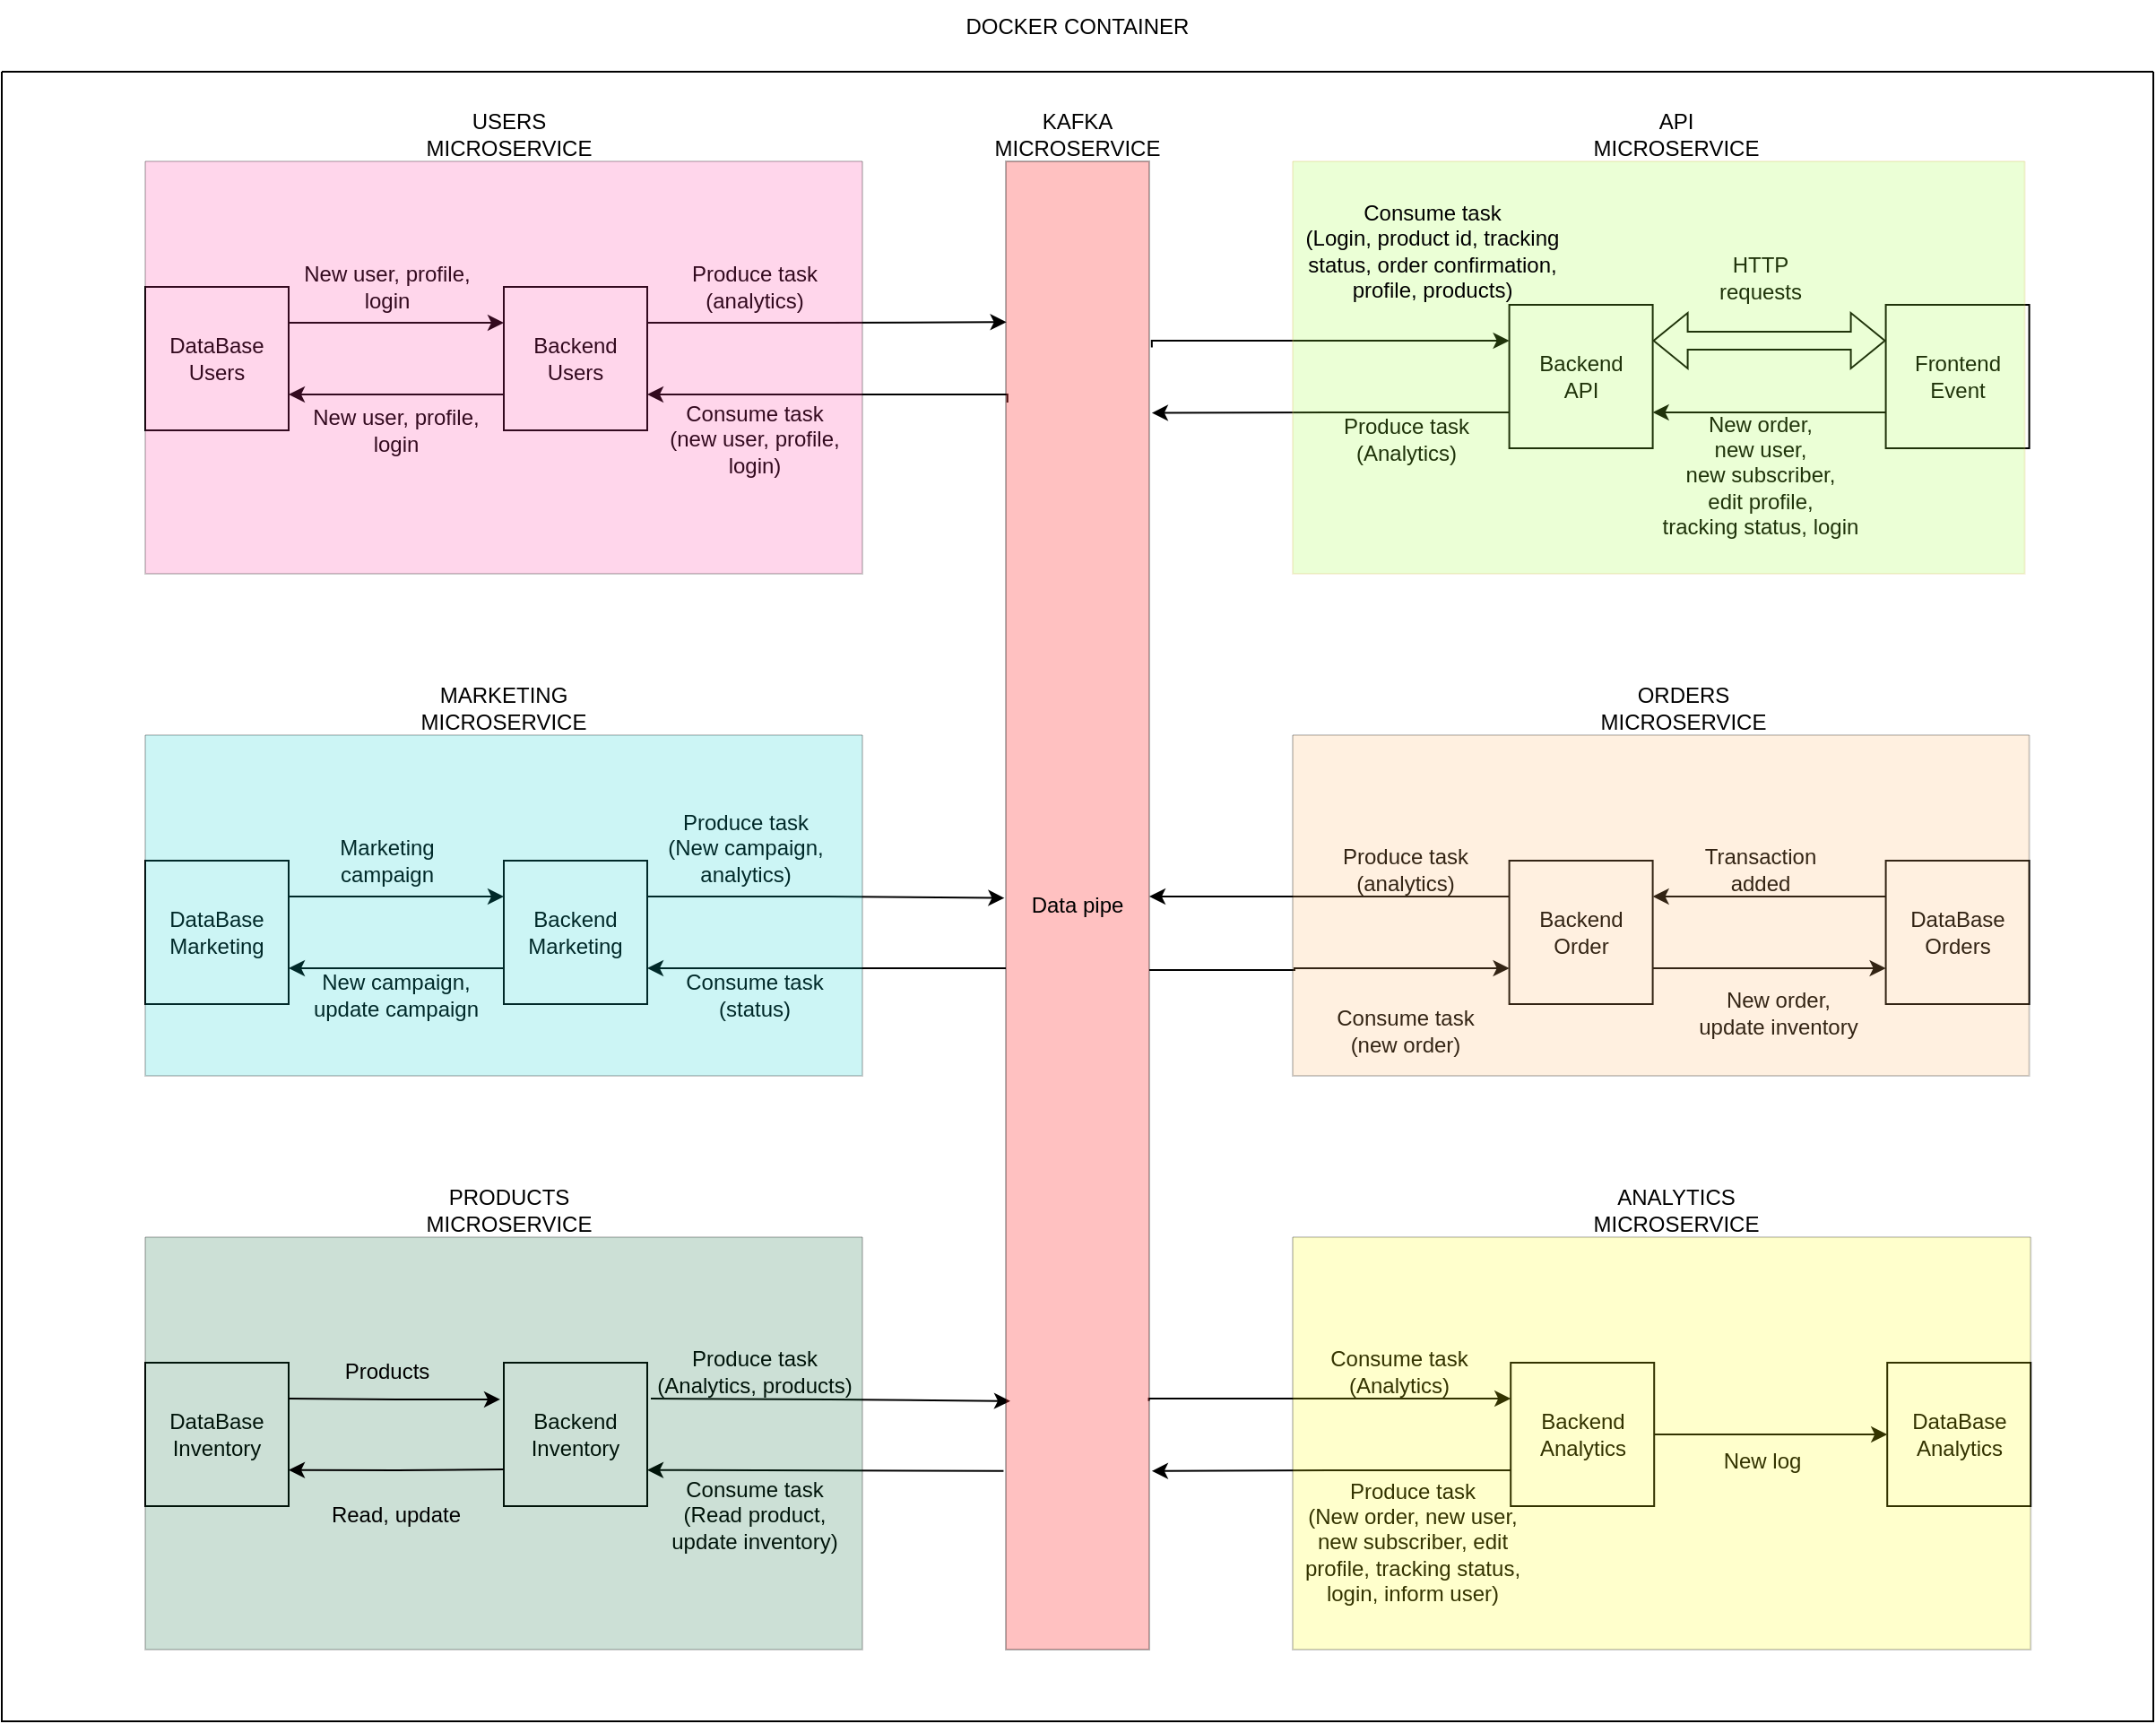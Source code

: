 <mxfile version="22.1.7" type="device">
  <diagram name="Page-1" id="HIv2RbXX2wUQeGfraSKq">
    <mxGraphModel dx="1850" dy="539" grid="1" gridSize="10" guides="1" tooltips="1" connect="1" arrows="1" fold="1" page="1" pageScale="1" pageWidth="850" pageHeight="1100" math="0" shadow="0">
      <root>
        <mxCell id="0" />
        <mxCell id="1" parent="0" />
        <mxCell id="87kDc83F3q97JKyXB-DU-6" style="edgeStyle=orthogonalEdgeStyle;rounded=0;orthogonalLoop=1;jettySize=auto;html=1;exitX=0;exitY=0.75;exitDx=0;exitDy=0;entryX=1;entryY=0.75;entryDx=0;entryDy=0;" parent="1" source="LRiBhbT0EeIUl40xavuv-1" target="LRiBhbT0EeIUl40xavuv-2" edge="1">
          <mxGeometry relative="1" as="geometry" />
        </mxCell>
        <mxCell id="LRiBhbT0EeIUl40xavuv-1" value="&lt;div&gt;Frontend&lt;/div&gt;&lt;div&gt;Event&lt;br&gt;&lt;/div&gt;" style="whiteSpace=wrap;html=1;aspect=fixed;" parent="1" vertex="1">
          <mxGeometry x="930.8" y="290" width="80" height="80" as="geometry" />
        </mxCell>
        <mxCell id="87kDc83F3q97JKyXB-DU-7" style="edgeStyle=orthogonalEdgeStyle;rounded=0;orthogonalLoop=1;jettySize=auto;html=1;exitX=0;exitY=0.75;exitDx=0;exitDy=0;entryX=0.169;entryY=-0.018;entryDx=0;entryDy=0;entryPerimeter=0;" parent="1" source="LRiBhbT0EeIUl40xavuv-2" edge="1" target="LRiBhbT0EeIUl40xavuv-4">
          <mxGeometry relative="1" as="geometry">
            <mxPoint x="600.8" y="351" as="targetPoint" />
            <Array as="points" />
          </mxGeometry>
        </mxCell>
        <mxCell id="LRiBhbT0EeIUl40xavuv-2" value="&lt;div&gt;Backend&lt;/div&gt;&lt;div&gt;API&lt;br&gt;&lt;/div&gt;" style="whiteSpace=wrap;html=1;aspect=fixed;" parent="1" vertex="1">
          <mxGeometry x="720.8" y="290" width="80" height="80" as="geometry" />
        </mxCell>
        <mxCell id="LRiBhbT0EeIUl40xavuv-59" style="edgeStyle=orthogonalEdgeStyle;rounded=0;orthogonalLoop=1;jettySize=auto;html=1;entryX=0;entryY=0.25;entryDx=0;entryDy=0;exitX=0.833;exitY=0.003;exitDx=0;exitDy=0;exitPerimeter=0;" parent="1" source="LRiBhbT0EeIUl40xavuv-4" target="LRiBhbT0EeIUl40xavuv-55" edge="1">
          <mxGeometry relative="1" as="geometry">
            <Array as="points">
              <mxPoint x="520" y="900" />
            </Array>
            <mxPoint x="600.0" y="900.64" as="sourcePoint" />
          </mxGeometry>
        </mxCell>
        <mxCell id="87kDc83F3q97JKyXB-DU-3" style="edgeStyle=orthogonalEdgeStyle;rounded=0;orthogonalLoop=1;jettySize=auto;html=1;exitX=0.162;exitY=0.989;exitDx=0;exitDy=0;exitPerimeter=0;" parent="1" edge="1" source="LRiBhbT0EeIUl40xavuv-4">
          <mxGeometry relative="1" as="geometry">
            <Array as="points">
              <mxPoint x="441" y="340" />
            </Array>
            <mxPoint x="358" y="340" as="sourcePoint" />
            <mxPoint x="240" y="340" as="targetPoint" />
          </mxGeometry>
        </mxCell>
        <mxCell id="87kDc83F3q97JKyXB-DU-8" style="edgeStyle=orthogonalEdgeStyle;rounded=0;orthogonalLoop=1;jettySize=auto;html=1;exitX=0.125;exitY=-0.018;exitDx=0;exitDy=0;entryX=0;entryY=0.25;entryDx=0;entryDy=0;exitPerimeter=0;" parent="1" source="LRiBhbT0EeIUl40xavuv-4" target="LRiBhbT0EeIUl40xavuv-2" edge="1">
          <mxGeometry relative="1" as="geometry">
            <Array as="points">
              <mxPoint x="521" y="310" />
            </Array>
          </mxGeometry>
        </mxCell>
        <mxCell id="87kDc83F3q97JKyXB-DU-10" style="edgeStyle=orthogonalEdgeStyle;rounded=0;orthogonalLoop=1;jettySize=auto;html=1;entryX=0;entryY=0.75;entryDx=0;entryDy=0;" parent="1" source="LRiBhbT0EeIUl40xavuv-4" target="LRiBhbT0EeIUl40xavuv-8" edge="1">
          <mxGeometry relative="1" as="geometry">
            <Array as="points">
              <mxPoint x="601" y="661" />
            </Array>
            <mxPoint x="600.0" y="659.17" as="sourcePoint" />
          </mxGeometry>
        </mxCell>
        <mxCell id="87kDc83F3q97JKyXB-DU-16" style="edgeStyle=orthogonalEdgeStyle;rounded=0;orthogonalLoop=1;jettySize=auto;html=1;entryX=1;entryY=0.75;entryDx=0;entryDy=0;" parent="1" target="LRiBhbT0EeIUl40xavuv-54" edge="1" source="LRiBhbT0EeIUl40xavuv-4">
          <mxGeometry relative="1" as="geometry">
            <Array as="points">
              <mxPoint x="390" y="660" />
              <mxPoint x="390" y="660" />
            </Array>
            <mxPoint x="360" y="662.3" as="sourcePoint" />
          </mxGeometry>
        </mxCell>
        <mxCell id="87kDc83F3q97JKyXB-DU-20" style="edgeStyle=orthogonalEdgeStyle;rounded=0;orthogonalLoop=1;jettySize=auto;html=1;exitX=0.823;exitY=-0.05;exitDx=0;exitDy=0;entryX=0.833;entryY=0.969;entryDx=0;entryDy=0;exitPerimeter=0;entryPerimeter=0;" parent="1" edge="1" target="LRiBhbT0EeIUl40xavuv-4">
          <mxGeometry relative="1" as="geometry">
            <mxPoint x="242" y="900" as="sourcePoint" />
            <mxPoint x="360" y="900.45" as="targetPoint" />
          </mxGeometry>
        </mxCell>
        <mxCell id="LRiBhbT0EeIUl40xavuv-4" value="Data pipe" style="rounded=0;whiteSpace=wrap;html=1;gradientColor=none;fillColor=#FF3333;opacity=30;direction=south;" parent="1" vertex="1">
          <mxGeometry x="440" y="210" width="80" height="830" as="geometry" />
        </mxCell>
        <mxCell id="LRiBhbT0EeIUl40xavuv-6" value="&lt;div&gt;Produce task&lt;br&gt;(New order, new user,&lt;div&gt;new subscriber, edit profile, tracking status, login, inform user)&lt;/div&gt;&lt;/div&gt;" style="text;html=1;strokeColor=none;fillColor=none;align=center;verticalAlign=middle;whiteSpace=wrap;rounded=0;" parent="1" vertex="1">
          <mxGeometry x="601.6" y="940" width="130" height="80" as="geometry" />
        </mxCell>
        <mxCell id="87kDc83F3q97JKyXB-DU-9" style="edgeStyle=orthogonalEdgeStyle;rounded=0;orthogonalLoop=1;jettySize=auto;html=1;exitX=0;exitY=0.25;exitDx=0;exitDy=0;" parent="1" source="LRiBhbT0EeIUl40xavuv-8" target="LRiBhbT0EeIUl40xavuv-4" edge="1">
          <mxGeometry relative="1" as="geometry">
            <Array as="points">
              <mxPoint x="560" y="620" />
              <mxPoint x="560" y="620" />
            </Array>
            <mxPoint x="601.68" y="620.98" as="targetPoint" />
          </mxGeometry>
        </mxCell>
        <mxCell id="87kDc83F3q97JKyXB-DU-11" style="edgeStyle=orthogonalEdgeStyle;rounded=0;orthogonalLoop=1;jettySize=auto;html=1;exitX=1;exitY=0.75;exitDx=0;exitDy=0;entryX=0;entryY=0.75;entryDx=0;entryDy=0;" parent="1" source="LRiBhbT0EeIUl40xavuv-8" target="LRiBhbT0EeIUl40xavuv-31" edge="1">
          <mxGeometry relative="1" as="geometry" />
        </mxCell>
        <mxCell id="LRiBhbT0EeIUl40xavuv-8" value="&lt;div&gt;Backend&lt;/div&gt;&lt;div&gt;Order&lt;/div&gt;" style="whiteSpace=wrap;html=1;aspect=fixed;" parent="1" vertex="1">
          <mxGeometry x="720.8" y="600" width="80" height="80" as="geometry" />
        </mxCell>
        <mxCell id="LRiBhbT0EeIUl40xavuv-9" value="&lt;div&gt;New order,&lt;/div&gt;&lt;div&gt;new user,&lt;/div&gt;&lt;div&gt;new subscriber,&lt;br&gt;&lt;/div&gt;&lt;div&gt;edit profile,&lt;/div&gt;&lt;div&gt;tracking status, login&lt;/div&gt;" style="text;html=1;strokeColor=none;fillColor=none;align=center;verticalAlign=middle;whiteSpace=wrap;rounded=0;" parent="1" vertex="1">
          <mxGeometry x="800.8" y="350" width="120" height="70" as="geometry" />
        </mxCell>
        <mxCell id="LRiBhbT0EeIUl40xavuv-12" value="HTTP requests" style="text;html=1;strokeColor=none;fillColor=none;align=center;verticalAlign=middle;whiteSpace=wrap;rounded=0;" parent="1" vertex="1">
          <mxGeometry x="830.8" y="260" width="60" height="30" as="geometry" />
        </mxCell>
        <mxCell id="LRiBhbT0EeIUl40xavuv-15" value="&lt;div&gt;Consume task&lt;/div&gt;&lt;div&gt;(new order)&lt;br&gt;&lt;/div&gt;" style="text;html=1;strokeColor=none;fillColor=none;align=center;verticalAlign=middle;whiteSpace=wrap;rounded=0;" parent="1" vertex="1">
          <mxGeometry x="623.3" y="680" width="80" height="30" as="geometry" />
        </mxCell>
        <mxCell id="LRiBhbT0EeIUl40xavuv-19" value="&lt;div&gt;New order,&lt;/div&gt;&lt;div&gt;update inventory&lt;br&gt;&lt;/div&gt;" style="text;html=1;strokeColor=none;fillColor=none;align=center;verticalAlign=middle;whiteSpace=wrap;rounded=0;" parent="1" vertex="1">
          <mxGeometry x="820.8" y="670" width="100" height="30" as="geometry" />
        </mxCell>
        <mxCell id="LRiBhbT0EeIUl40xavuv-20" value="&lt;div&gt;Produce task&lt;br&gt;&lt;/div&gt;&lt;div&gt;(analytics)&lt;br&gt;&lt;/div&gt;" style="text;html=1;strokeColor=none;fillColor=none;align=center;verticalAlign=middle;whiteSpace=wrap;rounded=0;" parent="1" vertex="1">
          <mxGeometry x="623.3" y="590" width="80" height="30" as="geometry" />
        </mxCell>
        <mxCell id="87kDc83F3q97JKyXB-DU-12" style="edgeStyle=orthogonalEdgeStyle;rounded=0;orthogonalLoop=1;jettySize=auto;html=1;exitX=0;exitY=0.25;exitDx=0;exitDy=0;entryX=1;entryY=0.25;entryDx=0;entryDy=0;" parent="1" source="LRiBhbT0EeIUl40xavuv-31" target="LRiBhbT0EeIUl40xavuv-8" edge="1">
          <mxGeometry relative="1" as="geometry" />
        </mxCell>
        <mxCell id="LRiBhbT0EeIUl40xavuv-31" value="&lt;div&gt;DataBase&lt;/div&gt;&lt;div&gt;Orders&lt;br&gt;&lt;/div&gt;" style="whiteSpace=wrap;html=1;aspect=fixed;" parent="1" vertex="1">
          <mxGeometry x="930.8" y="600" width="80" height="80" as="geometry" />
        </mxCell>
        <mxCell id="87kDc83F3q97JKyXB-DU-2" style="edgeStyle=orthogonalEdgeStyle;rounded=0;orthogonalLoop=1;jettySize=auto;html=1;exitX=1;exitY=0.25;exitDx=0;exitDy=0;entryX=0.108;entryY=0.996;entryDx=0;entryDy=0;entryPerimeter=0;" parent="1" source="LRiBhbT0EeIUl40xavuv-34" edge="1" target="LRiBhbT0EeIUl40xavuv-4">
          <mxGeometry relative="1" as="geometry">
            <mxPoint x="360" y="300" as="targetPoint" />
            <Array as="points" />
          </mxGeometry>
        </mxCell>
        <mxCell id="87kDc83F3q97JKyXB-DU-5" style="edgeStyle=orthogonalEdgeStyle;rounded=0;orthogonalLoop=1;jettySize=auto;html=1;exitX=0;exitY=0.75;exitDx=0;exitDy=0;entryX=1;entryY=0.75;entryDx=0;entryDy=0;" parent="1" source="LRiBhbT0EeIUl40xavuv-34" target="LRiBhbT0EeIUl40xavuv-36" edge="1">
          <mxGeometry relative="1" as="geometry" />
        </mxCell>
        <mxCell id="LRiBhbT0EeIUl40xavuv-34" value="&lt;div&gt;Backend&lt;/div&gt;&lt;div&gt;Users&lt;/div&gt;" style="whiteSpace=wrap;html=1;aspect=fixed;movable=1;resizable=1;rotatable=1;deletable=1;editable=1;locked=0;connectable=1;" parent="1" vertex="1">
          <mxGeometry x="160" y="280" width="80" height="80" as="geometry" />
        </mxCell>
        <mxCell id="87kDc83F3q97JKyXB-DU-4" style="edgeStyle=orthogonalEdgeStyle;rounded=0;orthogonalLoop=1;jettySize=auto;html=1;exitX=1;exitY=0.25;exitDx=0;exitDy=0;entryX=0;entryY=0.25;entryDx=0;entryDy=0;" parent="1" source="LRiBhbT0EeIUl40xavuv-36" target="LRiBhbT0EeIUl40xavuv-34" edge="1">
          <mxGeometry relative="1" as="geometry" />
        </mxCell>
        <mxCell id="LRiBhbT0EeIUl40xavuv-36" value="&lt;div&gt;DataBase&lt;/div&gt;&lt;div&gt;Users&lt;br&gt;&lt;/div&gt;" style="whiteSpace=wrap;html=1;aspect=fixed;movable=1;resizable=1;rotatable=1;deletable=1;editable=1;locked=0;connectable=1;" parent="1" vertex="1">
          <mxGeometry x="-40" y="280" width="80" height="80" as="geometry" />
        </mxCell>
        <mxCell id="LRiBhbT0EeIUl40xavuv-47" value="Transaction added" style="text;html=1;strokeColor=none;fillColor=none;align=center;verticalAlign=middle;whiteSpace=wrap;rounded=0;" parent="1" vertex="1">
          <mxGeometry x="830.8" y="590" width="60" height="30" as="geometry" />
        </mxCell>
        <mxCell id="LRiBhbT0EeIUl40xavuv-48" value="&lt;div&gt;Consume task&lt;/div&gt;&lt;div&gt;(new user, profile,&lt;/div&gt;&lt;div&gt;login)&lt;br&gt;&lt;/div&gt;" style="text;html=1;strokeColor=none;fillColor=none;align=center;verticalAlign=middle;whiteSpace=wrap;rounded=0;movable=1;resizable=1;rotatable=1;deletable=1;editable=1;locked=0;connectable=1;" parent="1" vertex="1">
          <mxGeometry x="250" y="340" width="100" height="50" as="geometry" />
        </mxCell>
        <mxCell id="LRiBhbT0EeIUl40xavuv-51" value="&lt;div&gt;New user, profile,&lt;/div&gt;&lt;div&gt;login&lt;/div&gt;" style="text;html=1;strokeColor=none;fillColor=none;align=center;verticalAlign=middle;whiteSpace=wrap;rounded=0;movable=1;resizable=1;rotatable=1;deletable=1;editable=1;locked=0;connectable=1;" parent="1" vertex="1">
          <mxGeometry x="40" y="340" width="120" height="40" as="geometry" />
        </mxCell>
        <mxCell id="LRiBhbT0EeIUl40xavuv-52" value="&lt;div&gt;New user, profile,&lt;/div&gt;&lt;div&gt;login&lt;/div&gt;" style="text;html=1;strokeColor=none;fillColor=none;align=center;verticalAlign=middle;whiteSpace=wrap;rounded=0;movable=1;resizable=1;rotatable=1;deletable=1;editable=1;locked=0;connectable=1;" parent="1" vertex="1">
          <mxGeometry x="45" y="260" width="100" height="40" as="geometry" />
        </mxCell>
        <mxCell id="LRiBhbT0EeIUl40xavuv-53" value="&lt;div&gt;Produce task&lt;/div&gt;&lt;div&gt;(analytics)&lt;br&gt;&lt;/div&gt;" style="text;html=1;strokeColor=none;fillColor=none;align=center;verticalAlign=middle;whiteSpace=wrap;rounded=0;movable=1;resizable=1;rotatable=1;deletable=1;editable=1;locked=0;connectable=1;" parent="1" vertex="1">
          <mxGeometry x="250" y="255" width="100" height="50" as="geometry" />
        </mxCell>
        <mxCell id="87kDc83F3q97JKyXB-DU-17" style="edgeStyle=orthogonalEdgeStyle;rounded=0;orthogonalLoop=1;jettySize=auto;html=1;exitX=1;exitY=0.25;exitDx=0;exitDy=0;entryX=0.495;entryY=1.01;entryDx=0;entryDy=0;entryPerimeter=0;" parent="1" source="LRiBhbT0EeIUl40xavuv-54" edge="1" target="LRiBhbT0EeIUl40xavuv-4">
          <mxGeometry relative="1" as="geometry">
            <mxPoint x="360" y="619.8" as="targetPoint" />
          </mxGeometry>
        </mxCell>
        <mxCell id="87kDc83F3q97JKyXB-DU-29" style="edgeStyle=orthogonalEdgeStyle;rounded=0;orthogonalLoop=1;jettySize=auto;html=1;exitX=0;exitY=0.75;exitDx=0;exitDy=0;entryX=1;entryY=0.75;entryDx=0;entryDy=0;" parent="1" source="LRiBhbT0EeIUl40xavuv-54" target="87kDc83F3q97JKyXB-DU-27" edge="1">
          <mxGeometry relative="1" as="geometry" />
        </mxCell>
        <mxCell id="LRiBhbT0EeIUl40xavuv-54" value="&lt;div&gt;Backend&lt;/div&gt;&lt;div&gt;Marketing&lt;br&gt;&lt;/div&gt;" style="whiteSpace=wrap;html=1;aspect=fixed;" parent="1" vertex="1">
          <mxGeometry x="160" y="600.0" width="80" height="80" as="geometry" />
        </mxCell>
        <mxCell id="LRiBhbT0EeIUl40xavuv-58" style="edgeStyle=orthogonalEdgeStyle;rounded=0;orthogonalLoop=1;jettySize=auto;html=1;exitX=0;exitY=0.75;exitDx=0;exitDy=0;entryX=0.88;entryY=-0.018;entryDx=0;entryDy=0;entryPerimeter=0;" parent="1" source="LRiBhbT0EeIUl40xavuv-55" target="LRiBhbT0EeIUl40xavuv-4" edge="1">
          <mxGeometry relative="1" as="geometry">
            <mxPoint x="601.6" y="941" as="targetPoint" />
            <Array as="points" />
          </mxGeometry>
        </mxCell>
        <mxCell id="LRiBhbT0EeIUl40xavuv-67" style="edgeStyle=orthogonalEdgeStyle;rounded=0;orthogonalLoop=1;jettySize=auto;html=1;exitX=1;exitY=0.5;exitDx=0;exitDy=0;entryX=0;entryY=0.5;entryDx=0;entryDy=0;" parent="1" source="LRiBhbT0EeIUl40xavuv-55" target="LRiBhbT0EeIUl40xavuv-56" edge="1">
          <mxGeometry relative="1" as="geometry" />
        </mxCell>
        <mxCell id="LRiBhbT0EeIUl40xavuv-55" value="&lt;div&gt;Backend&lt;/div&gt;&lt;div&gt;Analytics&lt;br&gt;&lt;/div&gt;" style="whiteSpace=wrap;html=1;aspect=fixed;" parent="1" vertex="1">
          <mxGeometry x="721.6" y="880" width="80" height="80" as="geometry" />
        </mxCell>
        <mxCell id="LRiBhbT0EeIUl40xavuv-56" value="&lt;div&gt;DataBase&lt;/div&gt;&lt;div&gt;Analytics&lt;br&gt;&lt;/div&gt;" style="whiteSpace=wrap;html=1;aspect=fixed;" parent="1" vertex="1">
          <mxGeometry x="931.6" y="880" width="80" height="80" as="geometry" />
        </mxCell>
        <mxCell id="LRiBhbT0EeIUl40xavuv-62" value="&lt;div&gt;Produce task&lt;/div&gt;&lt;div&gt;(Analytics)&lt;br&gt;&lt;/div&gt;" style="text;html=1;strokeColor=none;fillColor=none;align=center;verticalAlign=middle;whiteSpace=wrap;rounded=0;" parent="1" vertex="1">
          <mxGeometry x="620.8" y="350" width="85" height="30" as="geometry" />
        </mxCell>
        <mxCell id="LRiBhbT0EeIUl40xavuv-63" value="&lt;div&gt;Consume task&lt;/div&gt;&lt;div&gt;(Analytics)&lt;br&gt;&lt;/div&gt;" style="text;html=1;strokeColor=none;fillColor=none;align=center;verticalAlign=middle;whiteSpace=wrap;rounded=0;" parent="1" vertex="1">
          <mxGeometry x="616.6" y="870" width="85" height="30" as="geometry" />
        </mxCell>
        <mxCell id="LRiBhbT0EeIUl40xavuv-68" value="New log" style="text;html=1;strokeColor=none;fillColor=none;align=center;verticalAlign=middle;whiteSpace=wrap;rounded=0;" parent="1" vertex="1">
          <mxGeometry x="831.6" y="920" width="60" height="30" as="geometry" />
        </mxCell>
        <mxCell id="LRiBhbT0EeIUl40xavuv-70" value="Produce task (New campaign, analytics)" style="text;html=1;strokeColor=none;fillColor=none;align=center;verticalAlign=middle;whiteSpace=wrap;rounded=0;" parent="1" vertex="1">
          <mxGeometry x="250" y="570.0" width="90" height="45" as="geometry" />
        </mxCell>
        <mxCell id="LRiBhbT0EeIUl40xavuv-73" value="Marketing campaign" style="text;html=1;strokeColor=none;fillColor=none;align=center;verticalAlign=middle;whiteSpace=wrap;rounded=0;" parent="1" vertex="1">
          <mxGeometry x="65" y="585.0" width="60" height="30" as="geometry" />
        </mxCell>
        <mxCell id="LRiBhbT0EeIUl40xavuv-76" value="Consume task (status)" style="text;html=1;strokeColor=none;fillColor=none;align=center;verticalAlign=middle;whiteSpace=wrap;rounded=0;" parent="1" vertex="1">
          <mxGeometry x="260" y="660.0" width="80" height="30" as="geometry" />
        </mxCell>
        <mxCell id="LRiBhbT0EeIUl40xavuv-84" value="" style="swimlane;startSize=0;swimlaneFillColor=#FFFF00;opacity=20;" parent="1" vertex="1">
          <mxGeometry x="600" y="810" width="411.6" height="230" as="geometry">
            <mxRectangle x="440" y="450" width="50" height="40" as="alternateBounds" />
          </mxGeometry>
        </mxCell>
        <mxCell id="LRiBhbT0EeIUl40xavuv-89" value="" style="shape=flexArrow;endArrow=classic;startArrow=classic;html=1;rounded=0;entryX=0;entryY=0.25;entryDx=0;entryDy=0;exitX=1;exitY=0.25;exitDx=0;exitDy=0;" parent="1" source="LRiBhbT0EeIUl40xavuv-2" target="LRiBhbT0EeIUl40xavuv-1" edge="1">
          <mxGeometry width="100" height="100" relative="1" as="geometry">
            <mxPoint x="700.8" y="620" as="sourcePoint" />
            <mxPoint x="800.8" y="520" as="targetPoint" />
          </mxGeometry>
        </mxCell>
        <mxCell id="LRiBhbT0EeIUl40xavuv-81" value="" style="swimlane;startSize=0;swimlaneFillColor=#FF3399;opacity=20;" parent="1" vertex="1">
          <mxGeometry x="-40" y="210" width="400" height="230" as="geometry">
            <mxRectangle y="10" width="50" height="40" as="alternateBounds" />
          </mxGeometry>
        </mxCell>
        <mxCell id="LRiBhbT0EeIUl40xavuv-79" value="" style="swimlane;startSize=0;swimlaneFillColor=#FFB366;opacity=20;" parent="1" vertex="1">
          <mxGeometry x="600" y="530" width="410.8" height="190" as="geometry">
            <mxRectangle x="440" y="250" width="50" height="40" as="alternateBounds" />
          </mxGeometry>
        </mxCell>
        <mxCell id="87kDc83F3q97JKyXB-DU-23" style="edgeStyle=orthogonalEdgeStyle;rounded=0;orthogonalLoop=1;jettySize=auto;html=1;exitX=0.88;exitY=1.016;exitDx=0;exitDy=0;entryX=0.871;entryY=0;entryDx=0;entryDy=0;entryPerimeter=0;exitPerimeter=0;" parent="1" edge="1" source="LRiBhbT0EeIUl40xavuv-4">
          <mxGeometry relative="1" as="geometry">
            <mxPoint x="240" y="939.85" as="targetPoint" />
            <mxPoint x="360" y="939.5" as="sourcePoint" />
          </mxGeometry>
        </mxCell>
        <mxCell id="87kDc83F3q97JKyXB-DU-18" value="&lt;div&gt;Backend&lt;/div&gt;&lt;div&gt;Inventory&lt;br&gt;&lt;/div&gt;" style="whiteSpace=wrap;html=1;aspect=fixed;" parent="1" vertex="1">
          <mxGeometry x="160" y="880" width="80" height="80" as="geometry" />
        </mxCell>
        <mxCell id="87kDc83F3q97JKyXB-DU-19" value="&lt;div&gt;DataBase&lt;/div&gt;&lt;div&gt;Inventory&lt;br&gt;&lt;/div&gt;" style="whiteSpace=wrap;html=1;aspect=fixed;" parent="1" vertex="1">
          <mxGeometry x="-40" y="880" width="80" height="80" as="geometry" />
        </mxCell>
        <mxCell id="87kDc83F3q97JKyXB-DU-24" value="&lt;div&gt;Consume task&lt;/div&gt;&lt;div&gt;(Read product, update inventory)&lt;br&gt;&lt;/div&gt;" style="text;html=1;strokeColor=none;fillColor=none;align=center;verticalAlign=middle;whiteSpace=wrap;rounded=0;" parent="1" vertex="1">
          <mxGeometry x="240" y="950" width="120" height="30" as="geometry" />
        </mxCell>
        <mxCell id="87kDc83F3q97JKyXB-DU-25" value="&lt;div&gt;Produce task&lt;/div&gt;&lt;div&gt;(Analytics, products)&lt;br&gt;&lt;/div&gt;" style="text;html=1;strokeColor=none;fillColor=none;align=center;verticalAlign=middle;whiteSpace=wrap;rounded=0;" parent="1" vertex="1">
          <mxGeometry x="240" y="870" width="120" height="30" as="geometry" />
        </mxCell>
        <mxCell id="87kDc83F3q97JKyXB-DU-26" value="" style="swimlane;startSize=0;swimlaneFillColor=#006633;opacity=20;" parent="1" vertex="1">
          <mxGeometry x="-40" y="810" width="400" height="230" as="geometry">
            <mxRectangle y="450" width="50" height="40" as="alternateBounds" />
          </mxGeometry>
        </mxCell>
        <mxCell id="87kDc83F3q97JKyXB-DU-27" value="&lt;div&gt;DataBase&lt;/div&gt;&lt;div&gt;Marketing&lt;br&gt;&lt;/div&gt;" style="whiteSpace=wrap;html=1;aspect=fixed;" parent="1" vertex="1">
          <mxGeometry x="-40" y="600" width="80" height="80" as="geometry" />
        </mxCell>
        <mxCell id="87kDc83F3q97JKyXB-DU-28" style="edgeStyle=orthogonalEdgeStyle;rounded=0;orthogonalLoop=1;jettySize=auto;html=1;exitX=1;exitY=0.25;exitDx=0;exitDy=0;entryX=0;entryY=0.25;entryDx=0;entryDy=0;" parent="1" source="87kDc83F3q97JKyXB-DU-27" target="LRiBhbT0EeIUl40xavuv-54" edge="1">
          <mxGeometry relative="1" as="geometry" />
        </mxCell>
        <mxCell id="87kDc83F3q97JKyXB-DU-30" value="New campaign, update campaign" style="text;html=1;strokeColor=none;fillColor=none;align=center;verticalAlign=middle;whiteSpace=wrap;rounded=0;" parent="1" vertex="1">
          <mxGeometry x="40" y="660" width="120" height="30" as="geometry" />
        </mxCell>
        <mxCell id="87kDc83F3q97JKyXB-DU-31" value="Read, update" style="text;html=1;strokeColor=none;fillColor=none;align=center;verticalAlign=middle;whiteSpace=wrap;rounded=0;" parent="1" vertex="1">
          <mxGeometry x="35" y="950" width="130" height="30" as="geometry" />
        </mxCell>
        <mxCell id="87kDc83F3q97JKyXB-DU-32" value="Products" style="text;html=1;strokeColor=none;fillColor=none;align=center;verticalAlign=middle;whiteSpace=wrap;rounded=0;" parent="1" vertex="1">
          <mxGeometry x="30" y="870" width="130" height="30" as="geometry" />
        </mxCell>
        <mxCell id="LRiBhbT0EeIUl40xavuv-80" value="" style="swimlane;startSize=0;swimlaneFillColor=#00CCCC;opacity=20;" parent="1" vertex="1">
          <mxGeometry x="-40" y="530" width="400" height="190" as="geometry">
            <mxRectangle y="250" width="50" height="40" as="alternateBounds" />
          </mxGeometry>
        </mxCell>
        <mxCell id="WQ45gjvfJTGwn8q31xIv-1" style="edgeStyle=orthogonalEdgeStyle;rounded=0;orthogonalLoop=1;jettySize=auto;html=1;exitX=0.823;exitY=-0.05;exitDx=0;exitDy=0;entryX=0;entryY=0.25;entryDx=0;entryDy=0;exitPerimeter=0;" parent="1" edge="1">
          <mxGeometry relative="1" as="geometry">
            <mxPoint x="40" y="900" as="sourcePoint" />
            <mxPoint x="158" y="900.45" as="targetPoint" />
          </mxGeometry>
        </mxCell>
        <mxCell id="WQ45gjvfJTGwn8q31xIv-2" style="edgeStyle=orthogonalEdgeStyle;rounded=0;orthogonalLoop=1;jettySize=auto;html=1;exitX=0;exitY=0.75;exitDx=0;exitDy=0;entryX=0.871;entryY=0;entryDx=0;entryDy=0;entryPerimeter=0;" parent="1" edge="1">
          <mxGeometry relative="1" as="geometry">
            <mxPoint x="40" y="939.85" as="targetPoint" />
            <mxPoint x="160" y="939.5" as="sourcePoint" />
          </mxGeometry>
        </mxCell>
        <mxCell id="Qc3Qin0VHdfrgzyoPYEV-3" value="" style="swimlane;startSize=0;" vertex="1" parent="1">
          <mxGeometry x="-120" y="160" width="1200" height="920" as="geometry" />
        </mxCell>
        <mxCell id="WQ45gjvfJTGwn8q31xIv-4" value="API MICROSERVICE " style="text;html=1;strokeColor=none;fillColor=none;align=center;verticalAlign=middle;whiteSpace=wrap;rounded=0;" parent="Qc3Qin0VHdfrgzyoPYEV-3" vertex="1">
          <mxGeometry x="878.3" y="20" width="111.7" height="30" as="geometry" />
        </mxCell>
        <mxCell id="WQ45gjvfJTGwn8q31xIv-3" value="KAFKA MICROSERVICE" style="text;html=1;strokeColor=none;fillColor=none;align=center;verticalAlign=middle;whiteSpace=wrap;rounded=0;" parent="Qc3Qin0VHdfrgzyoPYEV-3" vertex="1">
          <mxGeometry x="535" y="20" width="130" height="30" as="geometry" />
        </mxCell>
        <mxCell id="WQ45gjvfJTGwn8q31xIv-7" value="MARKETING MICROSERVICE" style="text;html=1;strokeColor=none;fillColor=none;align=center;verticalAlign=middle;whiteSpace=wrap;rounded=0;" parent="Qc3Qin0VHdfrgzyoPYEV-3" vertex="1">
          <mxGeometry x="200" y="340" width="160" height="30" as="geometry" />
        </mxCell>
        <mxCell id="WQ45gjvfJTGwn8q31xIv-6" value="ORDERS MICROSERVICE" style="text;html=1;strokeColor=none;fillColor=none;align=center;verticalAlign=middle;whiteSpace=wrap;rounded=0;" parent="Qc3Qin0VHdfrgzyoPYEV-3" vertex="1">
          <mxGeometry x="865.8" y="340" width="144.2" height="30" as="geometry" />
        </mxCell>
        <mxCell id="WQ45gjvfJTGwn8q31xIv-5" value="PRODUCTS MICROSERVICE" style="text;html=1;strokeColor=none;fillColor=none;align=center;verticalAlign=middle;whiteSpace=wrap;rounded=0;" parent="Qc3Qin0VHdfrgzyoPYEV-3" vertex="1">
          <mxGeometry x="212.5" y="620" width="140" height="30" as="geometry" />
        </mxCell>
        <mxCell id="87kDc83F3q97JKyXB-DU-33" value="ANALYTICS MICROSERVICE" style="text;html=1;strokeColor=none;fillColor=none;align=center;verticalAlign=middle;whiteSpace=wrap;rounded=0;" parent="Qc3Qin0VHdfrgzyoPYEV-3" vertex="1">
          <mxGeometry x="864.15" y="620" width="140" height="30" as="geometry" />
        </mxCell>
        <mxCell id="LRiBhbT0EeIUl40xavuv-78" value="" style="swimlane;startSize=0;fillColor=#fff2cc;strokeColor=#d6b656;fillStyle=solid;gradientColor=default;swimlaneFillColor=#99FF33;opacity=20;" parent="Qc3Qin0VHdfrgzyoPYEV-3" vertex="1">
          <mxGeometry x="720" y="50" width="408.3" height="230" as="geometry">
            <mxRectangle x="440" y="10" width="50" height="40" as="alternateBounds" />
          </mxGeometry>
        </mxCell>
        <mxCell id="LRiBhbT0EeIUl40xavuv-42" value="Consume task&lt;br&gt;(Login, product id, tracking status, order confirmation, profile, products)" style="text;html=1;strokeColor=none;fillColor=none;align=center;verticalAlign=middle;whiteSpace=wrap;rounded=0;" parent="Qc3Qin0VHdfrgzyoPYEV-3" vertex="1">
          <mxGeometry x="718.3" y="70" width="160" height="60" as="geometry" />
        </mxCell>
        <mxCell id="Qc3Qin0VHdfrgzyoPYEV-5" value="USERS MICROSERVICE " style="text;html=1;strokeColor=none;fillColor=none;align=center;verticalAlign=middle;whiteSpace=wrap;rounded=0;" vertex="1" parent="Qc3Qin0VHdfrgzyoPYEV-3">
          <mxGeometry x="217.5" y="20" width="130" height="30" as="geometry" />
        </mxCell>
        <mxCell id="Qc3Qin0VHdfrgzyoPYEV-4" value="DOCKER CONTAINER" style="text;html=1;strokeColor=none;fillColor=none;align=center;verticalAlign=middle;whiteSpace=wrap;rounded=0;" vertex="1" parent="1">
          <mxGeometry x="401.25" y="120" width="157.5" height="30" as="geometry" />
        </mxCell>
      </root>
    </mxGraphModel>
  </diagram>
</mxfile>
